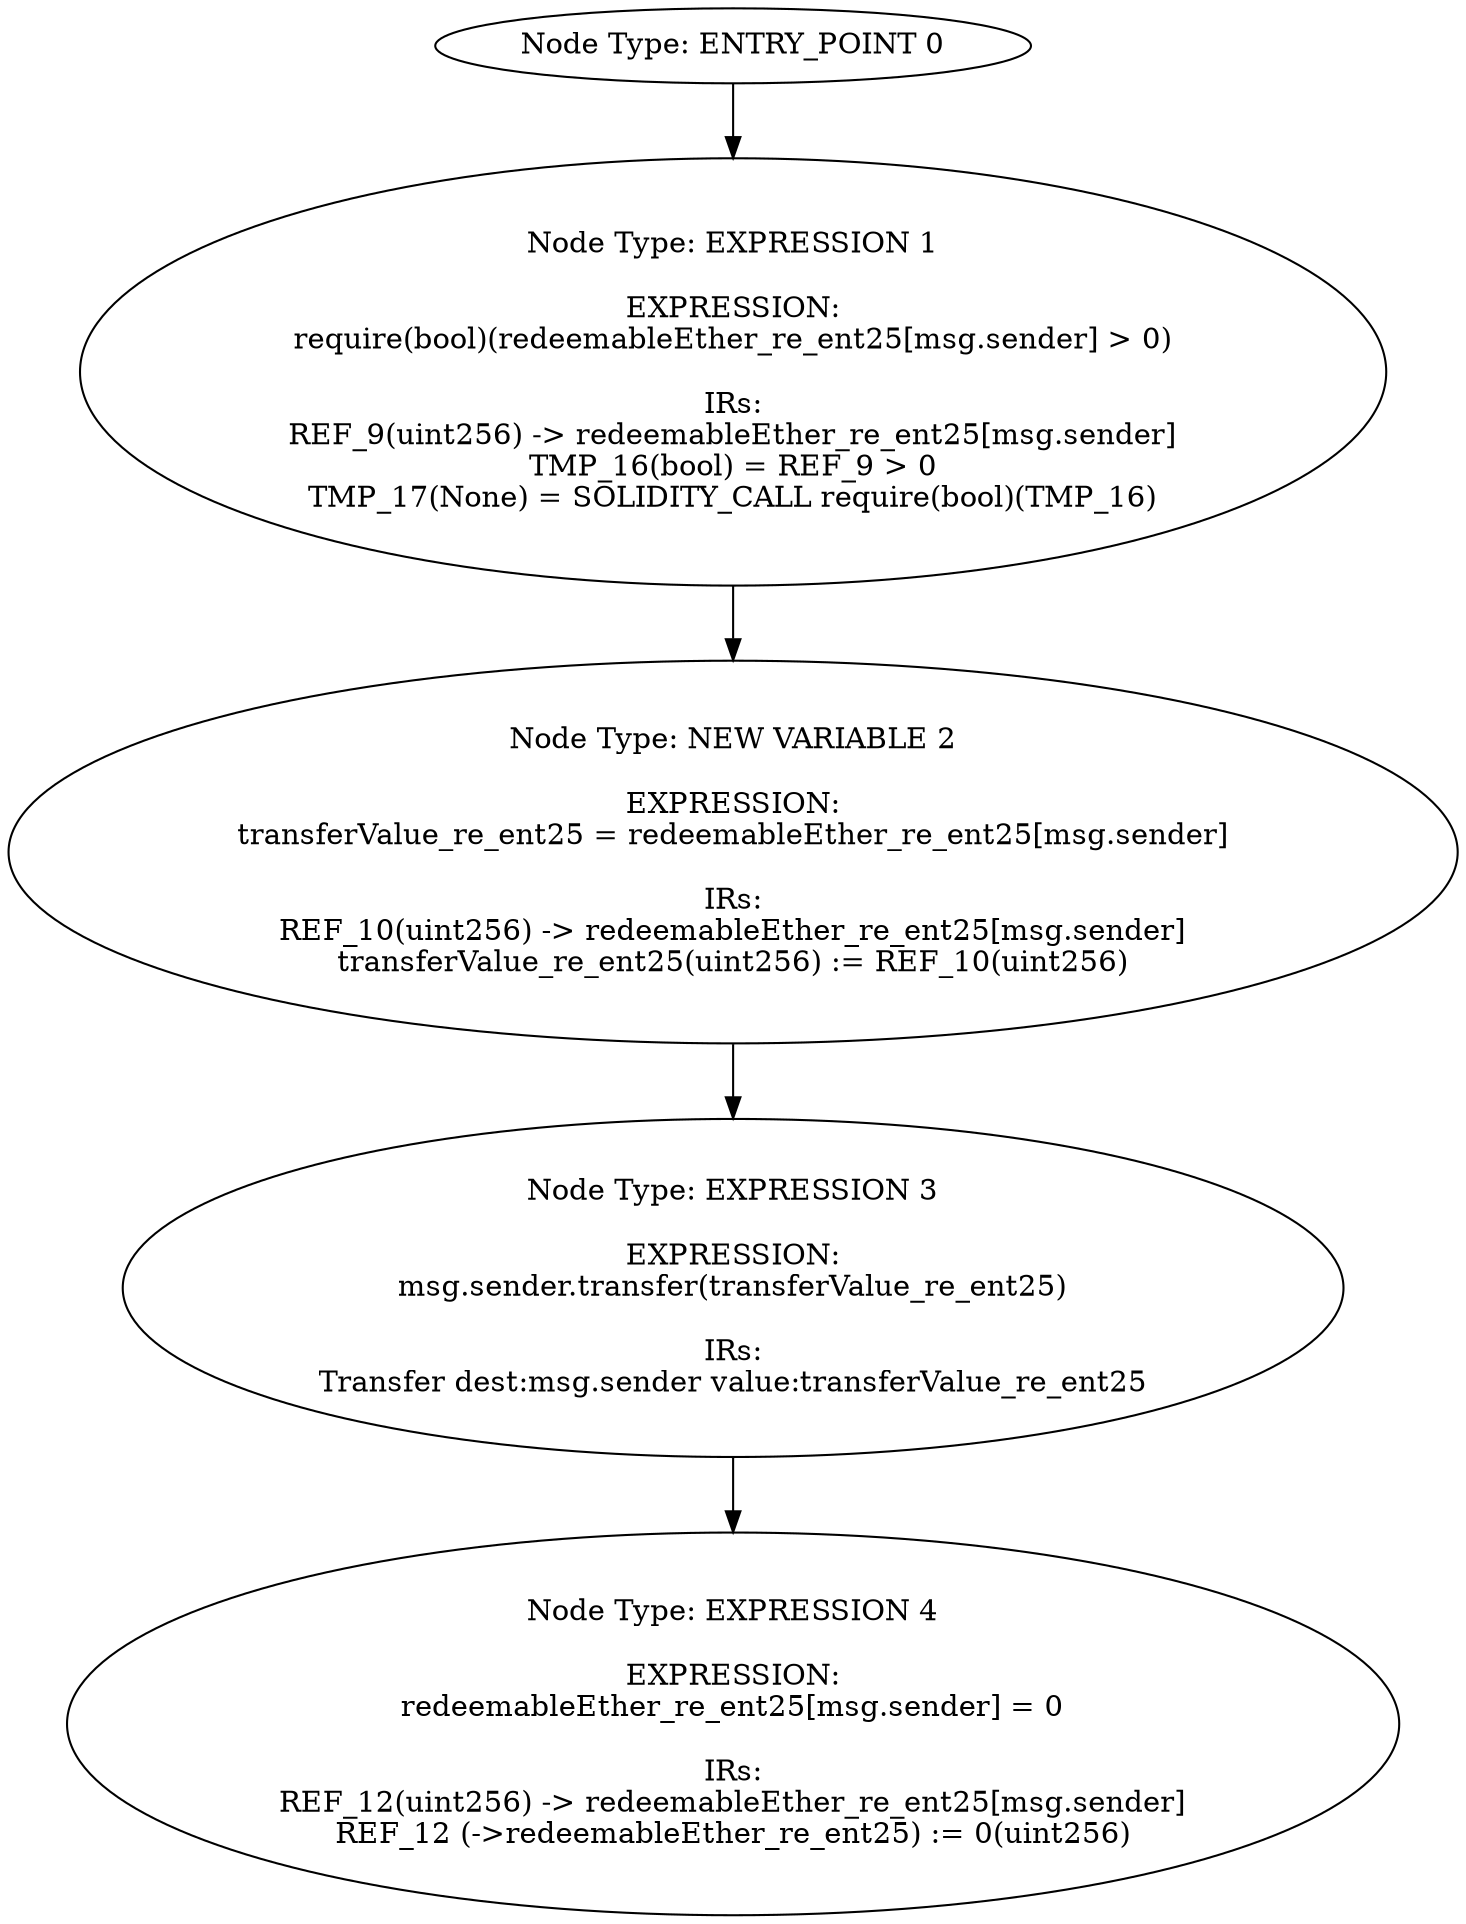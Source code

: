 digraph{
0[label="Node Type: ENTRY_POINT 0
"];
0->1;
1[label="Node Type: EXPRESSION 1

EXPRESSION:
require(bool)(redeemableEther_re_ent25[msg.sender] > 0)

IRs:
REF_9(uint256) -> redeemableEther_re_ent25[msg.sender]
TMP_16(bool) = REF_9 > 0
TMP_17(None) = SOLIDITY_CALL require(bool)(TMP_16)"];
1->2;
2[label="Node Type: NEW VARIABLE 2

EXPRESSION:
transferValue_re_ent25 = redeemableEther_re_ent25[msg.sender]

IRs:
REF_10(uint256) -> redeemableEther_re_ent25[msg.sender]
transferValue_re_ent25(uint256) := REF_10(uint256)"];
2->3;
3[label="Node Type: EXPRESSION 3

EXPRESSION:
msg.sender.transfer(transferValue_re_ent25)

IRs:
Transfer dest:msg.sender value:transferValue_re_ent25"];
3->4;
4[label="Node Type: EXPRESSION 4

EXPRESSION:
redeemableEther_re_ent25[msg.sender] = 0

IRs:
REF_12(uint256) -> redeemableEther_re_ent25[msg.sender]
REF_12 (->redeemableEther_re_ent25) := 0(uint256)"];
}
